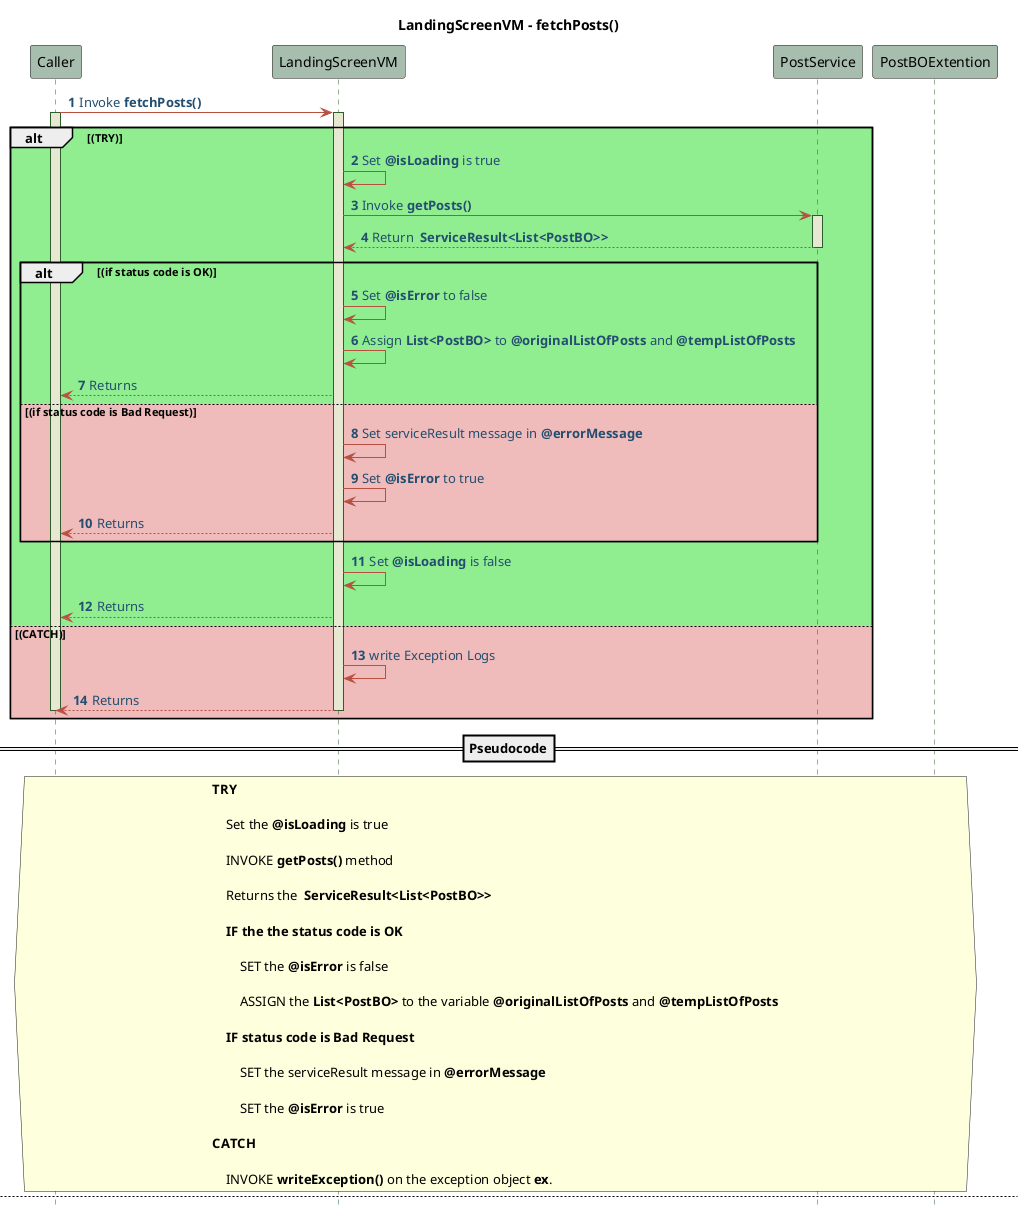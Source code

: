 @startuml LandingScreenVM-Sequence-Pseudo

!define POSITIVERESPONSE 90EE90
!define NEGATIVEERESPONSE EFBBBB
!define NUETRALRESPONSE F2DC79

skinparam sequence{
    ParticipantBackgroundColor #A7BEAE
    LifeLineBackgroundColor #E7E8D1
    LifeLineBorderColor #2C5F2D
    ActorBackgroundColor #FC766AFF
    ActorBorderColor #FC766AFF
    ArrowColor #B85042
    ArrowFontColor #234E70
}

title   **LandingScreenVM - fetchPosts()**
autonumber 1
hide footbox
Caller -> LandingScreenVM: Invoke **fetchPosts()**
activate Caller
activate LandingScreenVM
alt #POSITIVERESPONSE (TRY)
    LandingScreenVM -> LandingScreenVM: Set **@isLoading** is true
    LandingScreenVM -> PostService: Invoke **getPosts()**
    activate PostService
    PostService --> LandingScreenVM : Return  **ServiceResult<List<PostBO>>**
    deactivate PostService
    alt #POSITIVERESPONSE (if status code is OK)
        LandingScreenVM -> LandingScreenVM : Set **@isError** to false
        LandingScreenVM -> LandingScreenVM : Assign **List<PostBO>** to **@originalListOfPosts** and **@tempListOfPosts**
        LandingScreenVM --> Caller : Returns
    else #NEGATIVEERESPONSE (if status code is Bad Request)
        LandingScreenVM -> LandingScreenVM : Set serviceResult message in **@errorMessage**
        LandingScreenVM -> LandingScreenVM : Set **@isError** to true
        LandingScreenVM --> Caller : Returns
    end
LandingScreenVM -> LandingScreenVM: Set **@isLoading** is false
LandingScreenVM --> Caller: Returns
else #NEGATIVEERESPONSE (CATCH)
    LandingScreenVM -> LandingScreenVM : write Exception Logs
    LandingScreenVM --> Caller: Returns
    deactivate LandingScreenVM
    deactivate Caller
end

==Pseudocode==
hnote across
**TRY** 

    Set the **@isLoading** is true
    
    INVOKE **getPosts()** method
    
    Returns the  **ServiceResult<List<PostBO>>**

    **IF the the status code is OK**
    
        SET the **@isError** is false
    
        ASSIGN the **List<PostBO>** to the variable **@originalListOfPosts** and **@tempListOfPosts**
    
    **IF status code is Bad Request**
        
        SET the serviceResult message in **@errorMessage**
    
        SET the **@isError** is true
    
**CATCH**
    
    INVOKE **writeException()** on the exception object **ex**.
end note

newpage **LandingScreenVM - sortPosts()**
!define POSITIVERESPONSE 90EE90
!define NEGATIVEERESPONSE EFBBBB
!define NUETRALRESPONSE F2DC79

skinparam sequence{
    ParticipantBackgroundColor #A7BEAE
    LifeLineBackgroundColor #E7E8D1
    LifeLineBorderColor #2C5F2D
    ActorBackgroundColor #FC766AFF
    ActorBorderColor #FC766AFF
    ArrowColor #B85042
    ArrowFontColor #234E70
}

autonumber 1
hide footbox
Caller -> LandingScreenVM: Invoke **sortPosts()**
activate Caller
activate LandingScreenVM
alt #POSITIVERESPONSE (TRY)
    LandingScreenVM -> PostBOExtention: INVOKE **@tempListOfPosts.sortPostsByDate()**
    activate PostBOExtention
    PostBOExtention --> LandingScreenVM : Return sorted **@tempListOfPosts**
    deactivate PostBOExtention
    LandingScreenVM --> Caller: Returns 

else #NEGATIVEERESPONSE (CATCH)
    LandingScreenVM -> LandingScreenVM : writeException logs
    LandingScreenVM --> Caller: Returns
    deactivate LandingScreenVM
    deactivate Caller
end

==Pseudocode==
hnote across
**TRY**

    INVOKE **@tempListOfPosts.sortPostsByDate()** method

    RETURN the sorted **@tempLostOfPosts**

**CATCH**

    INVOKE **writeException()** on the exception object **ex**.
end note

newpage **LandingScreenVM - navigateToCreatePostScreen()**
!define POSITIVERESPONSE 90EE90
!define NEGATIVEERESPONSE EFBBBB
!define NUETRALRESPONSE F2DC79

skinparam sequence{
    ParticipantBackgroundColor #A7BEAE
    LifeLineBackgroundColor #E7E8D1
    LifeLineBorderColor #2C5F2D
    ActorBackgroundColor #FC766AFF
    ActorBorderColor #FC766AFF
    ArrowColor #B85042
    ArrowFontColor #234E70
}
autonumber
hide footbox
Caller -> LandingScreenVM: Invokes **navigateToCreatePostScreen()**
activate Caller
activate LandingScreenVM
alt #POSITIVERESPONSE (TRY)
LandingScreenVM -> LandingScreenVM : add the **NavigatorPush()** method to the navigation stream
LandingScreenVM -> Caller: Returns
else #NEGATIVEERESPONSE (CATCH)
    LandingScreenVM -> LandingScreenVM : write Exception Logs
    LandingScreenVM --> Caller: Returns
    deactivate LandingScreenVM
    deactivate Caller
end

==Pseudocode==
hnote across
**TRY**

    ADD the **NavigatorPush()** method which has pageconfig of **CreatePost screen** and data to the navgation stream

**CATCH**
    
    INVOKE **writeException()** on the exception object **ex**
end note
@enduml